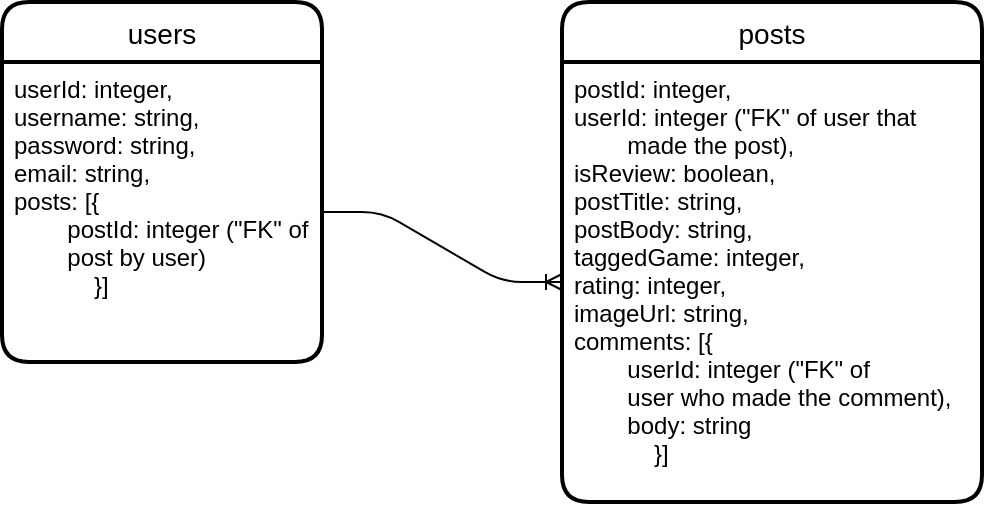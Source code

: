<mxfile>
    <diagram id="BjO8PmjP9vLV3g4-xzOb" name="Page-1">
        <mxGraphModel dx="587" dy="394" grid="1" gridSize="10" guides="1" tooltips="1" connect="1" arrows="1" fold="1" page="1" pageScale="1" pageWidth="850" pageHeight="1100" math="0" shadow="0">
            <root>
                <mxCell id="0"/>
                <mxCell id="1" parent="0"/>
                <mxCell id="51" value="users" style="swimlane;childLayout=stackLayout;horizontal=1;startSize=30;horizontalStack=0;rounded=1;fontSize=14;fontStyle=0;strokeWidth=2;resizeParent=0;resizeLast=1;shadow=0;dashed=0;align=center;" vertex="1" parent="1">
                    <mxGeometry x="40" y="40" width="160" height="180" as="geometry"/>
                </mxCell>
                <mxCell id="52" value="userId: integer,&#10;username: string,&#10;password: string,&#10;email: string,&#10;posts: [{&#10;        postId: integer (&quot;FK&quot; of&#10;        post by user)&#10;            }]&#10;" style="align=left;strokeColor=none;fillColor=none;spacingLeft=4;fontSize=12;verticalAlign=top;resizable=0;rotatable=0;part=1;" vertex="1" parent="51">
                    <mxGeometry y="30" width="160" height="150" as="geometry"/>
                </mxCell>
                <mxCell id="55" value="posts" style="swimlane;childLayout=stackLayout;horizontal=1;startSize=30;horizontalStack=0;rounded=1;fontSize=14;fontStyle=0;strokeWidth=2;resizeParent=0;resizeLast=1;shadow=0;dashed=0;align=center;" vertex="1" parent="1">
                    <mxGeometry x="320" y="40" width="210" height="250" as="geometry"/>
                </mxCell>
                <mxCell id="56" value="postId: integer,&#10;userId: integer (&quot;FK&quot; of user that&#10;        made the post),&#10;isReview: boolean,&#10;postTitle: string,&#10;postBody: string,&#10;taggedGame: integer,&#10;rating: integer,&#10;imageUrl: string,&#10;comments: [{&#10;        userId: integer (&quot;FK&quot; of&#10;        user who made the comment),&#10;        body: string&#10;            }]&#10;" style="align=left;strokeColor=none;fillColor=none;spacingLeft=4;fontSize=12;verticalAlign=top;resizable=0;rotatable=0;part=1;" vertex="1" parent="55">
                    <mxGeometry y="30" width="210" height="220" as="geometry"/>
                </mxCell>
                <mxCell id="57" value="" style="edgeStyle=entityRelationEdgeStyle;fontSize=12;html=1;endArrow=ERoneToMany;" edge="1" parent="1" source="52" target="56">
                    <mxGeometry width="100" height="100" relative="1" as="geometry">
                        <mxPoint x="220" y="240" as="sourcePoint"/>
                        <mxPoint x="320" y="140" as="targetPoint"/>
                    </mxGeometry>
                </mxCell>
            </root>
        </mxGraphModel>
    </diagram>
</mxfile>